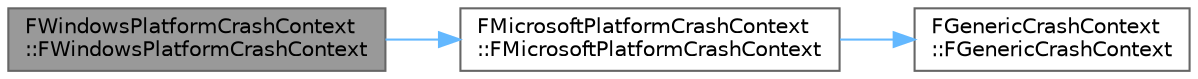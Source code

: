 digraph "FWindowsPlatformCrashContext::FWindowsPlatformCrashContext"
{
 // INTERACTIVE_SVG=YES
 // LATEX_PDF_SIZE
  bgcolor="transparent";
  edge [fontname=Helvetica,fontsize=10,labelfontname=Helvetica,labelfontsize=10];
  node [fontname=Helvetica,fontsize=10,shape=box,height=0.2,width=0.4];
  rankdir="LR";
  Node1 [id="Node000001",label="FWindowsPlatformCrashContext\l::FWindowsPlatformCrashContext",height=0.2,width=0.4,color="gray40", fillcolor="grey60", style="filled", fontcolor="black",tooltip=" "];
  Node1 -> Node2 [id="edge1_Node000001_Node000002",color="steelblue1",style="solid",tooltip=" "];
  Node2 [id="Node000002",label="FMicrosoftPlatformCrashContext\l::FMicrosoftPlatformCrashContext",height=0.2,width=0.4,color="grey40", fillcolor="white", style="filled",URL="$df/d04/structFMicrosoftPlatformCrashContext.html#a105119356da587da32d46ab29ea966e3",tooltip=" "];
  Node2 -> Node3 [id="edge2_Node000002_Node000003",color="steelblue1",style="solid",tooltip=" "];
  Node3 [id="Node000003",label="FGenericCrashContext\l::FGenericCrashContext",height=0.2,width=0.4,color="grey40", fillcolor="white", style="filled",URL="$d5/dc2/structFGenericCrashContext.html#a354d80850c8a63197cd156f76f13707d",tooltip="Default constructor."];
}
